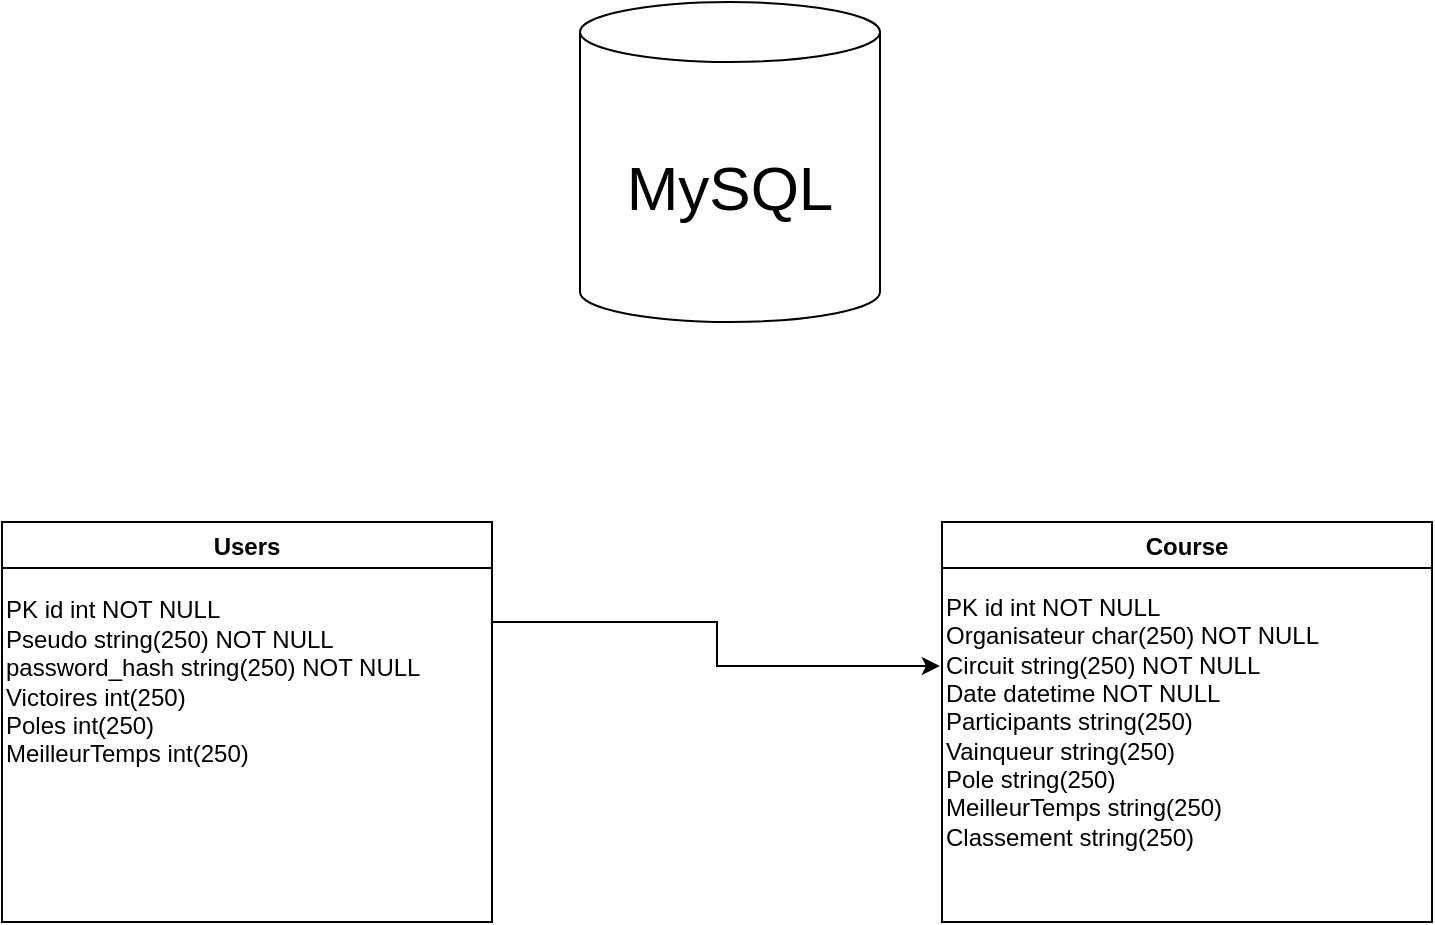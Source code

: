 <mxfile version="22.0.4" type="github">
  <diagram name="Page-1" id="2-IEAkJzQPpvfylClCuh">
    <mxGraphModel dx="1434" dy="782" grid="1" gridSize="10" guides="1" tooltips="1" connect="1" arrows="1" fold="1" page="1" pageScale="1" pageWidth="827" pageHeight="1169" math="0" shadow="0">
      <root>
        <mxCell id="0" />
        <mxCell id="1" parent="0" />
        <mxCell id="q88kPyFM35Pnh4lTylPm-1" value="&lt;font style=&quot;font-size: 31px;&quot;&gt;MySQL&lt;/font&gt;" style="shape=cylinder3;whiteSpace=wrap;html=1;boundedLbl=1;backgroundOutline=1;size=15;" vertex="1" parent="1">
          <mxGeometry x="339" y="50" width="150" height="160" as="geometry" />
        </mxCell>
        <mxCell id="q88kPyFM35Pnh4lTylPm-15" value="Users" style="swimlane;" vertex="1" parent="1">
          <mxGeometry x="50" y="310" width="245" height="200" as="geometry" />
        </mxCell>
        <mxCell id="q88kPyFM35Pnh4lTylPm-16" value="PK id int NOT NULL&lt;br&gt;&lt;div style=&quot;&quot;&gt;Pseudo string(250) NOT NULL&lt;/div&gt;&lt;div style=&quot;&quot;&gt;password_hash string(250) NOT NULL&lt;/div&gt;&lt;div style=&quot;&quot;&gt;Victoires int(250)&lt;/div&gt;&lt;div style=&quot;&quot;&gt;Poles int(250)&lt;/div&gt;&lt;div style=&quot;&quot;&gt;MeilleurTemps int(250)&lt;/div&gt;" style="text;html=1;align=left;verticalAlign=middle;resizable=0;points=[];autosize=1;strokeColor=none;fillColor=none;" vertex="1" parent="q88kPyFM35Pnh4lTylPm-15">
          <mxGeometry y="30" width="230" height="100" as="geometry" />
        </mxCell>
        <mxCell id="q88kPyFM35Pnh4lTylPm-18" value="Course" style="swimlane;" vertex="1" parent="1">
          <mxGeometry x="520" y="310" width="245" height="200" as="geometry" />
        </mxCell>
        <mxCell id="q88kPyFM35Pnh4lTylPm-19" value="PK id int NOT NULL&lt;br&gt;&lt;div style=&quot;&quot;&gt;Organisateur char(250) NOT NULL&lt;/div&gt;&lt;div style=&quot;&quot;&gt;&lt;span style=&quot;background-color: initial;&quot;&gt;Circuit string(250) NOT NULL&lt;/span&gt;&lt;br&gt;&lt;/div&gt;&lt;div style=&quot;&quot;&gt;Date datetime NOT NULL&lt;/div&gt;&lt;div style=&quot;&quot;&gt;Participants string(250)&lt;/div&gt;&lt;div style=&quot;&quot;&gt;Vainqueur string(250)&lt;/div&gt;&lt;div style=&quot;&quot;&gt;Pole string(250)&lt;/div&gt;&lt;div style=&quot;&quot;&gt;MeilleurTemps string(250)&lt;/div&gt;&lt;div style=&quot;&quot;&gt;Classement string(250)&lt;/div&gt;" style="text;html=1;align=left;verticalAlign=middle;resizable=0;points=[];autosize=1;strokeColor=none;fillColor=none;" vertex="1" parent="q88kPyFM35Pnh4lTylPm-18">
          <mxGeometry y="30" width="210" height="140" as="geometry" />
        </mxCell>
        <mxCell id="q88kPyFM35Pnh4lTylPm-22" style="edgeStyle=orthogonalEdgeStyle;rounded=0;orthogonalLoop=1;jettySize=auto;html=1;exitX=1;exitY=0.25;exitDx=0;exitDy=0;entryX=-0.005;entryY=0.3;entryDx=0;entryDy=0;entryPerimeter=0;" edge="1" parent="1" source="q88kPyFM35Pnh4lTylPm-15" target="q88kPyFM35Pnh4lTylPm-19">
          <mxGeometry relative="1" as="geometry" />
        </mxCell>
      </root>
    </mxGraphModel>
  </diagram>
</mxfile>
